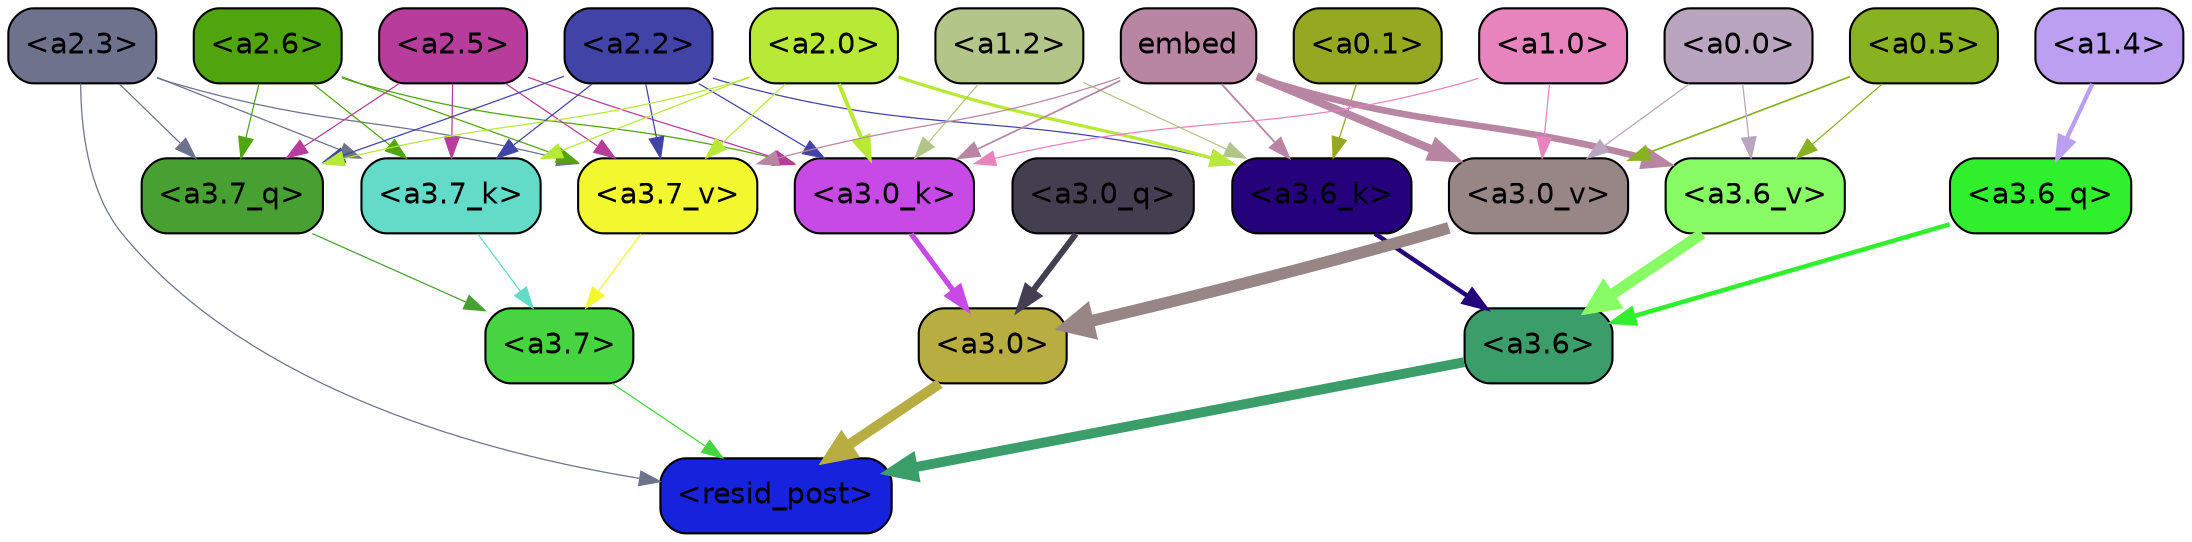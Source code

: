 strict digraph "" {
	graph [bgcolor=transparent,
		layout=dot,
		overlap=false,
		splines=true
	];
	"<a3.7>"	[color=black,
		fillcolor="#47d441",
		fontname=Helvetica,
		shape=box,
		style="filled, rounded"];
	"<resid_post>"	[color=black,
		fillcolor="#1622db",
		fontname=Helvetica,
		shape=box,
		style="filled, rounded"];
	"<a3.7>" -> "<resid_post>"	[color="#47d441",
		penwidth=0.6];
	"<a3.6>"	[color=black,
		fillcolor="#3b9d6a",
		fontname=Helvetica,
		shape=box,
		style="filled, rounded"];
	"<a3.6>" -> "<resid_post>"	[color="#3b9d6a",
		penwidth=4.751592040061951];
	"<a3.0>"	[color=black,
		fillcolor="#b8ad41",
		fontname=Helvetica,
		shape=box,
		style="filled, rounded"];
	"<a3.0>" -> "<resid_post>"	[color="#b8ad41",
		penwidth=4.904066681861877];
	"<a2.3>"	[color=black,
		fillcolor="#6d738d",
		fontname=Helvetica,
		shape=box,
		style="filled, rounded"];
	"<a2.3>" -> "<resid_post>"	[color="#6d738d",
		penwidth=0.6];
	"<a3.7_q>"	[color=black,
		fillcolor="#48a033",
		fontname=Helvetica,
		shape=box,
		style="filled, rounded"];
	"<a2.3>" -> "<a3.7_q>"	[color="#6d738d",
		penwidth=0.6];
	"<a3.7_k>"	[color=black,
		fillcolor="#62dbc8",
		fontname=Helvetica,
		shape=box,
		style="filled, rounded"];
	"<a2.3>" -> "<a3.7_k>"	[color="#6d738d",
		penwidth=0.6069068089127541];
	"<a3.7_v>"	[color=black,
		fillcolor="#f2f82d",
		fontname=Helvetica,
		shape=box,
		style="filled, rounded"];
	"<a2.3>" -> "<a3.7_v>"	[color="#6d738d",
		penwidth=0.6];
	"<a3.7_q>" -> "<a3.7>"	[color="#48a033",
		penwidth=0.6];
	"<a3.6_q>"	[color=black,
		fillcolor="#30ef2d",
		fontname=Helvetica,
		shape=box,
		style="filled, rounded"];
	"<a3.6_q>" -> "<a3.6>"	[color="#30ef2d",
		penwidth=2.160832464694977];
	"<a3.0_q>"	[color=black,
		fillcolor="#443e51",
		fontname=Helvetica,
		shape=box,
		style="filled, rounded"];
	"<a3.0_q>" -> "<a3.0>"	[color="#443e51",
		penwidth=2.870753765106201];
	"<a3.7_k>" -> "<a3.7>"	[color="#62dbc8",
		penwidth=0.6];
	"<a3.6_k>"	[color=black,
		fillcolor="#25027b",
		fontname=Helvetica,
		shape=box,
		style="filled, rounded"];
	"<a3.6_k>" -> "<a3.6>"	[color="#25027b",
		penwidth=2.13908451795578];
	"<a3.0_k>"	[color=black,
		fillcolor="#c84ae6",
		fontname=Helvetica,
		shape=box,
		style="filled, rounded"];
	"<a3.0_k>" -> "<a3.0>"	[color="#c84ae6",
		penwidth=2.520303964614868];
	"<a3.7_v>" -> "<a3.7>"	[color="#f2f82d",
		penwidth=0.6];
	"<a3.6_v>"	[color=black,
		fillcolor="#88fc65",
		fontname=Helvetica,
		shape=box,
		style="filled, rounded"];
	"<a3.6_v>" -> "<a3.6>"	[color="#88fc65",
		penwidth=5.297133803367615];
	"<a3.0_v>"	[color=black,
		fillcolor="#978685",
		fontname=Helvetica,
		shape=box,
		style="filled, rounded"];
	"<a3.0_v>" -> "<a3.0>"	[color="#978685",
		penwidth=5.680712580680847];
	"<a2.6>"	[color=black,
		fillcolor="#50a50e",
		fontname=Helvetica,
		shape=box,
		style="filled, rounded"];
	"<a2.6>" -> "<a3.7_q>"	[color="#50a50e",
		penwidth=0.6];
	"<a2.6>" -> "<a3.7_k>"	[color="#50a50e",
		penwidth=0.6];
	"<a2.6>" -> "<a3.0_k>"	[color="#50a50e",
		penwidth=0.6];
	"<a2.6>" -> "<a3.7_v>"	[color="#50a50e",
		penwidth=0.6];
	"<a2.5>"	[color=black,
		fillcolor="#b73c9b",
		fontname=Helvetica,
		shape=box,
		style="filled, rounded"];
	"<a2.5>" -> "<a3.7_q>"	[color="#b73c9b",
		penwidth=0.6];
	"<a2.5>" -> "<a3.7_k>"	[color="#b73c9b",
		penwidth=0.6];
	"<a2.5>" -> "<a3.0_k>"	[color="#b73c9b",
		penwidth=0.6];
	"<a2.5>" -> "<a3.7_v>"	[color="#b73c9b",
		penwidth=0.6];
	"<a2.2>"	[color=black,
		fillcolor="#4243a7",
		fontname=Helvetica,
		shape=box,
		style="filled, rounded"];
	"<a2.2>" -> "<a3.7_q>"	[color="#4243a7",
		penwidth=0.6];
	"<a2.2>" -> "<a3.7_k>"	[color="#4243a7",
		penwidth=0.6];
	"<a2.2>" -> "<a3.6_k>"	[color="#4243a7",
		penwidth=0.6];
	"<a2.2>" -> "<a3.0_k>"	[color="#4243a7",
		penwidth=0.6];
	"<a2.2>" -> "<a3.7_v>"	[color="#4243a7",
		penwidth=0.6];
	"<a2.0>"	[color=black,
		fillcolor="#b7e936",
		fontname=Helvetica,
		shape=box,
		style="filled, rounded"];
	"<a2.0>" -> "<a3.7_q>"	[color="#b7e936",
		penwidth=0.6];
	"<a2.0>" -> "<a3.7_k>"	[color="#b7e936",
		penwidth=0.6];
	"<a2.0>" -> "<a3.6_k>"	[color="#b7e936",
		penwidth=1.564806342124939];
	"<a2.0>" -> "<a3.0_k>"	[color="#b7e936",
		penwidth=1.9353990852832794];
	"<a2.0>" -> "<a3.7_v>"	[color="#b7e936",
		penwidth=0.6];
	"<a1.4>"	[color=black,
		fillcolor="#bc9ff1",
		fontname=Helvetica,
		shape=box,
		style="filled, rounded"];
	"<a1.4>" -> "<a3.6_q>"	[color="#bc9ff1",
		penwidth=2.0727532356977463];
	"<a1.2>"	[color=black,
		fillcolor="#b3c588",
		fontname=Helvetica,
		shape=box,
		style="filled, rounded"];
	"<a1.2>" -> "<a3.6_k>"	[color="#b3c588",
		penwidth=0.6];
	"<a1.2>" -> "<a3.0_k>"	[color="#b3c588",
		penwidth=0.6];
	"<a0.1>"	[color=black,
		fillcolor="#95a821",
		fontname=Helvetica,
		shape=box,
		style="filled, rounded"];
	"<a0.1>" -> "<a3.6_k>"	[color="#95a821",
		penwidth=0.6];
	embed	[color=black,
		fillcolor="#b886a3",
		fontname=Helvetica,
		shape=box,
		style="filled, rounded"];
	embed -> "<a3.6_k>"	[color="#b886a3",
		penwidth=0.8915999233722687];
	embed -> "<a3.0_k>"	[color="#b886a3",
		penwidth=0.832088902592659];
	embed -> "<a3.7_v>"	[color="#b886a3",
		penwidth=0.6];
	embed -> "<a3.6_v>"	[color="#b886a3",
		penwidth=3.1840110421180725];
	embed -> "<a3.0_v>"	[color="#b886a3",
		penwidth=3.8132747188210487];
	"<a1.0>"	[color=black,
		fillcolor="#e784bd",
		fontname=Helvetica,
		shape=box,
		style="filled, rounded"];
	"<a1.0>" -> "<a3.0_k>"	[color="#e784bd",
		penwidth=0.6];
	"<a1.0>" -> "<a3.0_v>"	[color="#e784bd",
		penwidth=0.6];
	"<a0.5>"	[color=black,
		fillcolor="#88b221",
		fontname=Helvetica,
		shape=box,
		style="filled, rounded"];
	"<a0.5>" -> "<a3.6_v>"	[color="#88b221",
		penwidth=0.6];
	"<a0.5>" -> "<a3.0_v>"	[color="#88b221",
		penwidth=0.8331108838319778];
	"<a0.0>"	[color=black,
		fillcolor="#baa5c0",
		fontname=Helvetica,
		shape=box,
		style="filled, rounded"];
	"<a0.0>" -> "<a3.6_v>"	[color="#baa5c0",
		penwidth=0.6];
	"<a0.0>" -> "<a3.0_v>"	[color="#baa5c0",
		penwidth=0.6];
}

